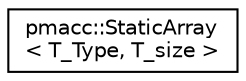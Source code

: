 digraph "Graphical Class Hierarchy"
{
 // LATEX_PDF_SIZE
  edge [fontname="Helvetica",fontsize="10",labelfontname="Helvetica",labelfontsize="10"];
  node [fontname="Helvetica",fontsize="10",shape=record];
  rankdir="LR";
  Node0 [label="pmacc::StaticArray\l\< T_Type, T_size \>",height=0.2,width=0.4,color="black", fillcolor="white", style="filled",URL="$classpmacc_1_1_static_array.html",tooltip=" "];
}
